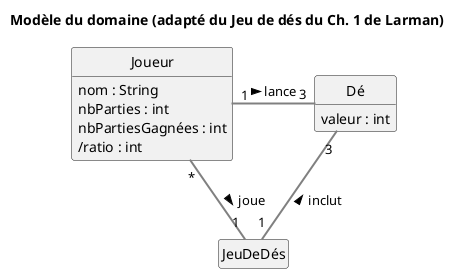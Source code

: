 @startuml MDD
skinparam style strictuml
skinparam ArrowThickness 2
skinparam ArrowColor #gray
hide empty members
title Modèle du domaine (adapté du Jeu de dés du Ch. 1 de Larman)
class Joueur {
  nom : String
  nbParties : int
  nbPartiesGagnées : int
  /ratio : int
}
class Dé {
  valeur : int
}
class JeuDeDés
' associations
Joueur "*" -down- "1" JeuDeDés : joue >
Joueur "1" -right- "3" Dé : lance >
JeuDeDés "1" -up- "3" Dé : inclut >
@enduml